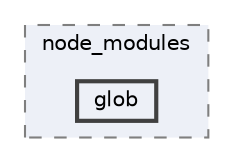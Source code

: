 digraph "pkiclassroomrescheduler/src/main/frontend/node_modules/glob"
{
 // LATEX_PDF_SIZE
  bgcolor="transparent";
  edge [fontname=Helvetica,fontsize=10,labelfontname=Helvetica,labelfontsize=10];
  node [fontname=Helvetica,fontsize=10,shape=box,height=0.2,width=0.4];
  compound=true
  subgraph clusterdir_72953eda66ccb3a2722c28e1c3e6c23b {
    graph [ bgcolor="#edf0f7", pencolor="grey50", label="node_modules", fontname=Helvetica,fontsize=10 style="filled,dashed", URL="dir_72953eda66ccb3a2722c28e1c3e6c23b.html",tooltip=""]
  dir_419e82285a91df960fdbe1ca0f844d07 [label="glob", fillcolor="#edf0f7", color="grey25", style="filled,bold", URL="dir_419e82285a91df960fdbe1ca0f844d07.html",tooltip=""];
  }
}
